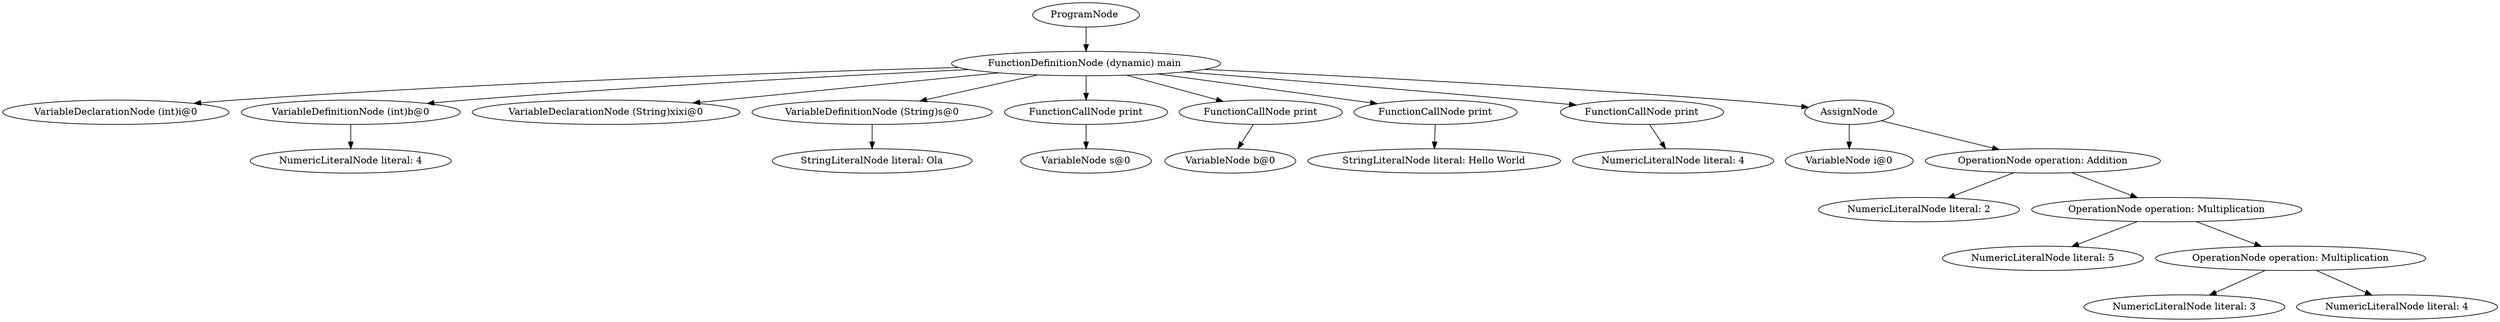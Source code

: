 digraph {
graph [ordering="out"];
node0[label="ProgramNode "];
node1[label="FunctionDefinitionNode (dynamic) main "];
node2[label="VariableDeclarationNode (int)i@0"];
node1 -> node2;
node3[label="VariableDefinitionNode (int)b@0"];
node4[label="NumericLiteralNode literal: 4"];
node3 -> node4;
node1 -> node3;
node5[label="VariableDeclarationNode (String)xixi@0"];
node1 -> node5;
node6[label="VariableDefinitionNode (String)s@0"];
node7[label="StringLiteralNode literal: Ola"];
node6 -> node7;
node1 -> node6;
node8[label="FunctionCallNode print"];
node9[label="VariableNode s@0"];
node8 -> node9;
node1 -> node8;
node10[label="FunctionCallNode print"];
node11[label="VariableNode b@0"];
node10 -> node11;
node1 -> node10;
node12[label="FunctionCallNode print"];
node13[label="StringLiteralNode literal: Hello World"];
node12 -> node13;
node1 -> node12;
node14[label="FunctionCallNode print"];
node15[label="NumericLiteralNode literal: 4"];
node14 -> node15;
node1 -> node14;
node16[label="AssignNode"];
node17[label="VariableNode i@0"];
node16 -> node17;
node18[label="OperationNode operation: Addition"];
node19[label="NumericLiteralNode literal: 2"];
node18 -> node19;
node20[label="OperationNode operation: Multiplication"];
node21[label="NumericLiteralNode literal: 5"];
node20 -> node21;
node22[label="OperationNode operation: Multiplication"];
node23[label="NumericLiteralNode literal: 3"];
node22 -> node23;
node24[label="NumericLiteralNode literal: 4"];
node22 -> node24;
node20 -> node22;
node18 -> node20;
node16 -> node18;
node1 -> node16;
node0 -> node1;
}
